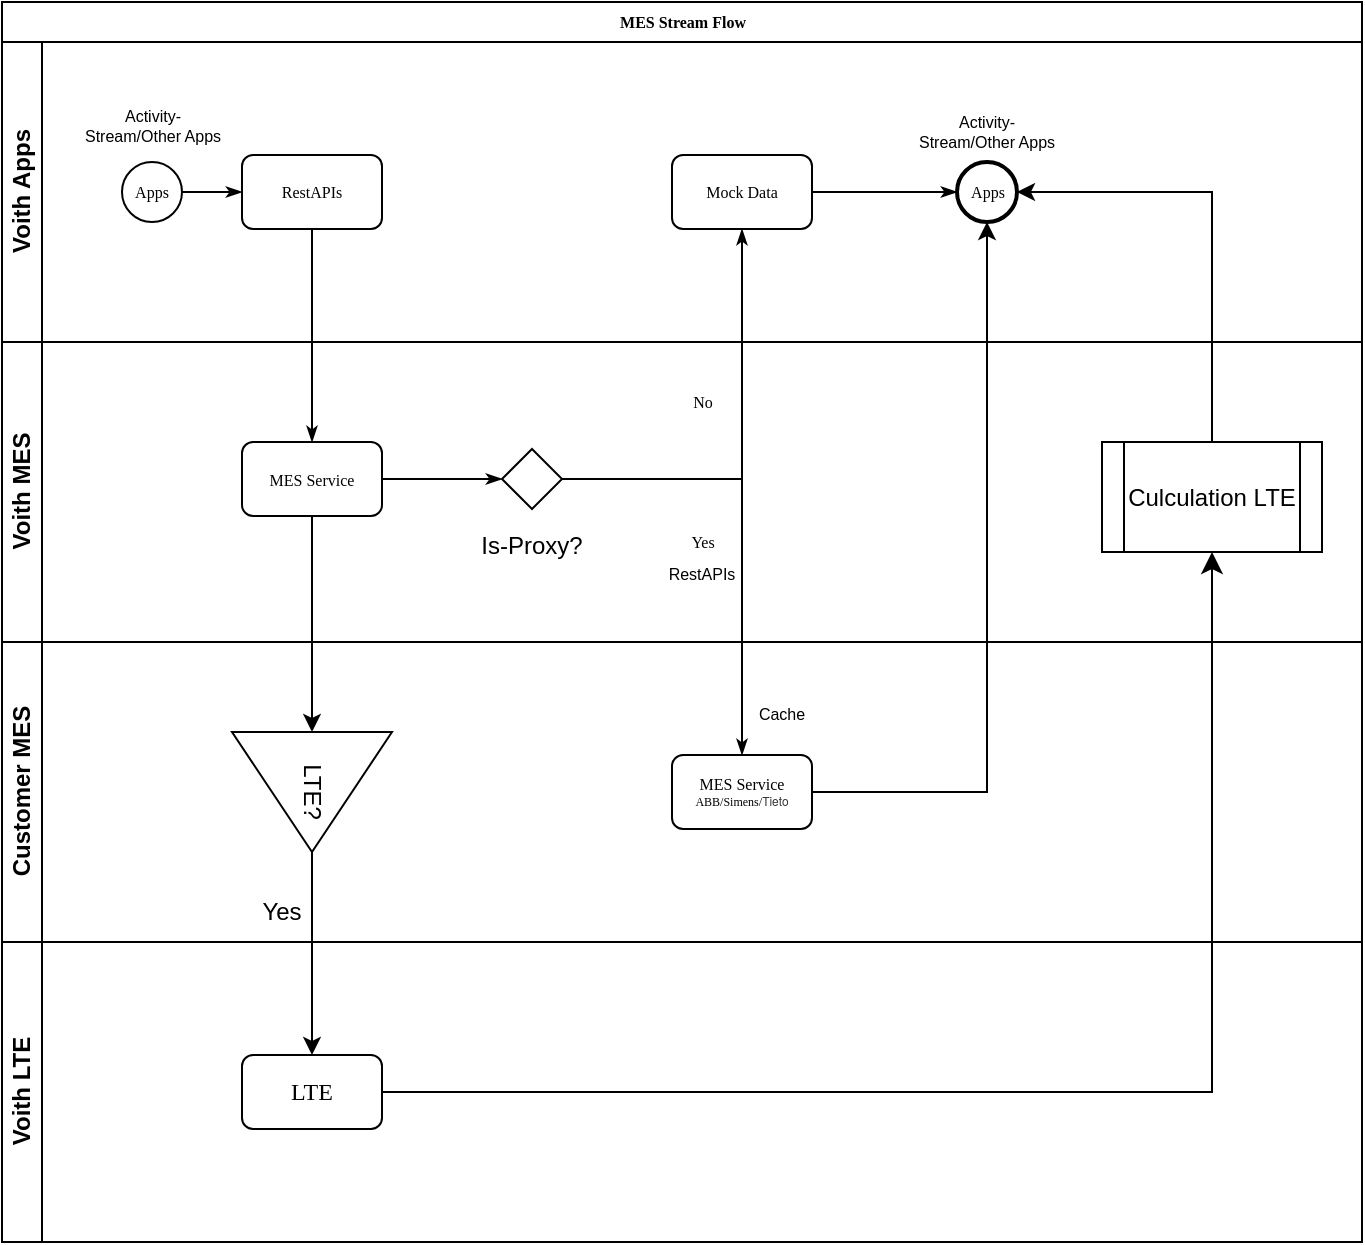 <mxfile version="24.2.1" type="github">
  <diagram name="Page-1" id="c7488fd3-1785-93aa-aadb-54a6760d102a">
    <mxGraphModel dx="918" dy="369" grid="1" gridSize="10" guides="1" tooltips="1" connect="1" arrows="1" fold="1" page="1" pageScale="1" pageWidth="1100" pageHeight="850" background="none" math="0" shadow="0">
      <root>
        <mxCell id="0" />
        <mxCell id="1" parent="0" />
        <mxCell id="2b4e8129b02d487f-1" value="MES Stream Flow" style="swimlane;html=1;childLayout=stackLayout;horizontal=1;startSize=20;horizontalStack=0;rounded=0;shadow=0;labelBackgroundColor=none;strokeWidth=1;fontFamily=Verdana;fontSize=8;align=center;movable=1;resizable=1;rotatable=1;deletable=1;editable=1;locked=0;connectable=1;" parent="1" vertex="1">
          <mxGeometry x="180" y="70" width="680" height="620" as="geometry">
            <mxRectangle x="180" y="70" width="110" height="20" as="alternateBounds" />
          </mxGeometry>
        </mxCell>
        <mxCell id="2b4e8129b02d487f-2" value="Voith Apps" style="swimlane;html=1;startSize=20;horizontal=0;" parent="2b4e8129b02d487f-1" vertex="1">
          <mxGeometry y="20" width="680" height="150" as="geometry">
            <mxRectangle y="20" width="680" height="30" as="alternateBounds" />
          </mxGeometry>
        </mxCell>
        <mxCell id="2b4e8129b02d487f-18" style="edgeStyle=orthogonalEdgeStyle;rounded=0;html=1;labelBackgroundColor=none;startArrow=none;startFill=0;startSize=5;endArrow=classicThin;endFill=1;endSize=5;jettySize=auto;orthogonalLoop=1;strokeWidth=1;fontFamily=Verdana;fontSize=8" parent="2b4e8129b02d487f-2" source="2b4e8129b02d487f-5" target="2b4e8129b02d487f-6" edge="1">
          <mxGeometry relative="1" as="geometry" />
        </mxCell>
        <mxCell id="2b4e8129b02d487f-5" value="Apps" style="ellipse;whiteSpace=wrap;html=1;rounded=0;shadow=0;labelBackgroundColor=none;strokeWidth=1;fontFamily=Verdana;fontSize=8;align=center;" parent="2b4e8129b02d487f-2" vertex="1">
          <mxGeometry x="60" y="60" width="30" height="30" as="geometry" />
        </mxCell>
        <mxCell id="2b4e8129b02d487f-6" value="RestAPIs" style="rounded=1;whiteSpace=wrap;html=1;shadow=0;labelBackgroundColor=none;strokeWidth=1;fontFamily=Verdana;fontSize=8;align=center;" parent="2b4e8129b02d487f-2" vertex="1">
          <mxGeometry x="120" y="56.5" width="70" height="37" as="geometry" />
        </mxCell>
        <mxCell id="2b4e8129b02d487f-20" style="edgeStyle=orthogonalEdgeStyle;rounded=0;html=1;labelBackgroundColor=none;startArrow=none;startFill=0;startSize=5;endArrow=classicThin;endFill=1;endSize=5;jettySize=auto;orthogonalLoop=1;strokeWidth=1;fontFamily=Verdana;fontSize=8" parent="2b4e8129b02d487f-2" source="2b4e8129b02d487f-7" target="2b4e8129b02d487f-8" edge="1">
          <mxGeometry relative="1" as="geometry" />
        </mxCell>
        <mxCell id="2b4e8129b02d487f-7" value="Mock Data" style="rounded=1;whiteSpace=wrap;html=1;shadow=0;labelBackgroundColor=none;strokeWidth=1;fontFamily=Verdana;fontSize=8;align=center;" parent="2b4e8129b02d487f-2" vertex="1">
          <mxGeometry x="335" y="56.5" width="70" height="37" as="geometry" />
        </mxCell>
        <mxCell id="2b4e8129b02d487f-8" value="Apps" style="ellipse;whiteSpace=wrap;html=1;rounded=0;shadow=0;labelBackgroundColor=none;strokeWidth=2;fontFamily=Verdana;fontSize=8;align=center;" parent="2b4e8129b02d487f-2" vertex="1">
          <mxGeometry x="477.5" y="60" width="30" height="30" as="geometry" />
        </mxCell>
        <mxCell id="qKEDaPmkfDShnqdC1aqb-1" value="Activity-Stream/Other Apps" style="text;html=1;align=center;verticalAlign=middle;whiteSpace=wrap;rounded=0;fontSize=8;" parent="2b4e8129b02d487f-2" vertex="1">
          <mxGeometry x="37.5" y="26.5" width="75" height="30" as="geometry" />
        </mxCell>
        <mxCell id="qKEDaPmkfDShnqdC1aqb-2" value="Activity-Stream/Other Apps" style="text;html=1;align=center;verticalAlign=middle;whiteSpace=wrap;rounded=0;fontSize=8;" parent="2b4e8129b02d487f-2" vertex="1">
          <mxGeometry x="455" y="30" width="75" height="30" as="geometry" />
        </mxCell>
        <mxCell id="2b4e8129b02d487f-3" value="Voith MES" style="swimlane;html=1;startSize=20;horizontal=0;" parent="2b4e8129b02d487f-1" vertex="1">
          <mxGeometry y="170" width="680" height="150" as="geometry">
            <mxRectangle y="170" width="680" height="30" as="alternateBounds" />
          </mxGeometry>
        </mxCell>
        <mxCell id="2b4e8129b02d487f-26" style="edgeStyle=orthogonalEdgeStyle;rounded=0;html=1;labelBackgroundColor=none;startArrow=none;startFill=0;startSize=5;endArrow=classicThin;endFill=1;endSize=5;jettySize=auto;orthogonalLoop=1;strokeWidth=1;fontFamily=Verdana;fontSize=8" parent="2b4e8129b02d487f-3" source="2b4e8129b02d487f-12" target="2b4e8129b02d487f-13" edge="1">
          <mxGeometry relative="1" as="geometry" />
        </mxCell>
        <mxCell id="2b4e8129b02d487f-12" value="MES Service" style="rounded=1;whiteSpace=wrap;html=1;shadow=0;labelBackgroundColor=none;strokeWidth=1;fontFamily=Verdana;fontSize=8;align=center;" parent="2b4e8129b02d487f-3" vertex="1">
          <mxGeometry x="120" y="50.0" width="70" height="37" as="geometry" />
        </mxCell>
        <mxCell id="2b4e8129b02d487f-13" value="" style="strokeWidth=1;html=1;shape=mxgraph.flowchart.decision;whiteSpace=wrap;rounded=1;shadow=0;labelBackgroundColor=none;fontFamily=Verdana;fontSize=8;align=center;" parent="2b4e8129b02d487f-3" vertex="1">
          <mxGeometry x="250" y="53.5" width="30" height="30" as="geometry" />
        </mxCell>
        <mxCell id="qKEDaPmkfDShnqdC1aqb-4" value="Is-Proxy?" style="text;html=1;align=center;verticalAlign=middle;whiteSpace=wrap;rounded=0;" parent="2b4e8129b02d487f-3" vertex="1">
          <mxGeometry x="235" y="87" width="60" height="30" as="geometry" />
        </mxCell>
        <mxCell id="qKEDaPmkfDShnqdC1aqb-23" value="Culculation LTE" style="shape=process;whiteSpace=wrap;html=1;backgroundOutline=1;" parent="2b4e8129b02d487f-3" vertex="1">
          <mxGeometry x="550" y="50" width="110" height="55" as="geometry" />
        </mxCell>
        <mxCell id="qKEDaPmkfDShnqdC1aqb-29" value="&lt;font style=&quot;font-size: 8px;&quot;&gt;RestAPIs&lt;/font&gt;" style="text;html=1;align=center;verticalAlign=middle;whiteSpace=wrap;rounded=0;" parent="2b4e8129b02d487f-3" vertex="1">
          <mxGeometry x="320" y="100" width="60" height="30" as="geometry" />
        </mxCell>
        <mxCell id="2b4e8129b02d487f-4" value="Customer MES" style="swimlane;html=1;startSize=20;horizontal=0;" parent="2b4e8129b02d487f-1" vertex="1">
          <mxGeometry y="320" width="680" height="150" as="geometry">
            <mxRectangle y="320" width="680" height="30" as="alternateBounds" />
          </mxGeometry>
        </mxCell>
        <mxCell id="2b4e8129b02d487f-14" value="MES Service&lt;div style=&quot;font-size: 6px;&quot;&gt;ABB/Simens/&lt;span style=&quot;background-color: rgb(255, 255, 255); color: rgb(51, 51, 51); font-family: &amp;quot;Helvetica Neue&amp;quot;, Helvetica, Arial, &amp;quot;PingFang SC&amp;quot;, &amp;quot;Hiragino Sans GB&amp;quot;, &amp;quot;Microsoft YaHei&amp;quot;, &amp;quot;WenQuanYi Micro Hei&amp;quot;, sans-serif; text-align: start; text-indent: 28px;&quot;&gt;Tieto&lt;/span&gt;&lt;/div&gt;" style="rounded=1;whiteSpace=wrap;html=1;shadow=0;labelBackgroundColor=none;strokeWidth=1;fontFamily=Verdana;fontSize=8;align=center;" parent="2b4e8129b02d487f-4" vertex="1">
          <mxGeometry x="335" y="56.5" width="70" height="37" as="geometry" />
        </mxCell>
        <mxCell id="qKEDaPmkfDShnqdC1aqb-19" value="Yes" style="text;html=1;align=center;verticalAlign=middle;whiteSpace=wrap;rounded=0;" parent="2b4e8129b02d487f-4" vertex="1">
          <mxGeometry x="110" y="120" width="60" height="30" as="geometry" />
        </mxCell>
        <mxCell id="qKEDaPmkfDShnqdC1aqb-30" value="&lt;font style=&quot;font-size: 8px;&quot;&gt;Cache&lt;/font&gt;" style="text;html=1;align=center;verticalAlign=middle;whiteSpace=wrap;rounded=0;" parent="2b4e8129b02d487f-4" vertex="1">
          <mxGeometry x="360" y="20" width="60" height="30" as="geometry" />
        </mxCell>
        <mxCell id="qKEDaPmkfDShnqdC1aqb-43" value="Voith LTE" style="swimlane;html=1;startSize=20;horizontal=0;" parent="2b4e8129b02d487f-1" vertex="1">
          <mxGeometry y="470" width="680" height="150" as="geometry">
            <mxRectangle y="470" width="680" height="30" as="alternateBounds" />
          </mxGeometry>
        </mxCell>
        <mxCell id="qKEDaPmkfDShnqdC1aqb-45" style="edgeStyle=orthogonalEdgeStyle;rounded=0;orthogonalLoop=1;jettySize=auto;html=1;exitX=1;exitY=0.5;exitDx=0;exitDy=0;" parent="qKEDaPmkfDShnqdC1aqb-43" source="qKEDaPmkfDShnqdC1aqb-42" edge="1">
          <mxGeometry relative="1" as="geometry">
            <mxPoint x="190" y="75" as="targetPoint" />
          </mxGeometry>
        </mxCell>
        <mxCell id="qKEDaPmkfDShnqdC1aqb-42" value="&lt;div style=&quot;font-size: 12px;&quot;&gt;LTE&lt;/div&gt;" style="rounded=1;whiteSpace=wrap;html=1;shadow=0;labelBackgroundColor=none;strokeWidth=1;fontFamily=Verdana;fontSize=8;align=center;" parent="qKEDaPmkfDShnqdC1aqb-43" vertex="1">
          <mxGeometry x="120" y="56.5" width="70" height="37" as="geometry" />
        </mxCell>
        <mxCell id="2b4e8129b02d487f-24" style="edgeStyle=orthogonalEdgeStyle;rounded=0;html=1;labelBackgroundColor=none;startArrow=none;startFill=0;startSize=5;endArrow=classicThin;endFill=1;endSize=5;jettySize=auto;orthogonalLoop=1;strokeWidth=1;fontFamily=Verdana;fontSize=8" parent="2b4e8129b02d487f-1" source="2b4e8129b02d487f-6" target="2b4e8129b02d487f-12" edge="1">
          <mxGeometry relative="1" as="geometry" />
        </mxCell>
        <mxCell id="2b4e8129b02d487f-25" value="No" style="edgeStyle=orthogonalEdgeStyle;rounded=0;html=1;labelBackgroundColor=none;startArrow=none;startFill=0;startSize=5;endArrow=classicThin;endFill=1;endSize=5;jettySize=auto;orthogonalLoop=1;strokeWidth=1;fontFamily=Verdana;fontSize=8" parent="2b4e8129b02d487f-1" source="2b4e8129b02d487f-13" target="2b4e8129b02d487f-7" edge="1">
          <mxGeometry x="0.195" y="20" relative="1" as="geometry">
            <mxPoint as="offset" />
          </mxGeometry>
        </mxCell>
        <mxCell id="2b4e8129b02d487f-27" value="Yes" style="edgeStyle=orthogonalEdgeStyle;rounded=0;html=1;labelBackgroundColor=none;startArrow=none;startFill=0;startSize=5;endArrow=classicThin;endFill=1;endSize=5;jettySize=auto;orthogonalLoop=1;strokeWidth=1;fontFamily=Verdana;fontSize=8" parent="2b4e8129b02d487f-1" source="2b4e8129b02d487f-13" target="2b4e8129b02d487f-14" edge="1">
          <mxGeometry x="0.066" y="-20" relative="1" as="geometry">
            <mxPoint as="offset" />
          </mxGeometry>
        </mxCell>
        <mxCell id="qKEDaPmkfDShnqdC1aqb-27" style="edgeStyle=orthogonalEdgeStyle;rounded=0;orthogonalLoop=1;jettySize=auto;html=1;exitX=0.5;exitY=0;exitDx=0;exitDy=0;entryX=1;entryY=0.5;entryDx=0;entryDy=0;" parent="2b4e8129b02d487f-1" source="qKEDaPmkfDShnqdC1aqb-23" target="2b4e8129b02d487f-8" edge="1">
          <mxGeometry relative="1" as="geometry" />
        </mxCell>
        <mxCell id="qKEDaPmkfDShnqdC1aqb-28" style="edgeStyle=orthogonalEdgeStyle;rounded=0;orthogonalLoop=1;jettySize=auto;html=1;exitX=1;exitY=0.5;exitDx=0;exitDy=0;entryX=0.5;entryY=1;entryDx=0;entryDy=0;" parent="2b4e8129b02d487f-1" source="2b4e8129b02d487f-14" target="2b4e8129b02d487f-8" edge="1">
          <mxGeometry relative="1" as="geometry" />
        </mxCell>
        <mxCell id="qKEDaPmkfDShnqdC1aqb-18" style="edgeStyle=orthogonalEdgeStyle;rounded=0;orthogonalLoop=1;jettySize=auto;html=1;exitX=1;exitY=0.5;exitDx=0;exitDy=0;entryX=0.5;entryY=0;entryDx=0;entryDy=0;" parent="1" source="qKEDaPmkfDShnqdC1aqb-16" edge="1">
          <mxGeometry relative="1" as="geometry">
            <mxPoint x="335" y="596.5" as="targetPoint" />
          </mxGeometry>
        </mxCell>
        <mxCell id="qKEDaPmkfDShnqdC1aqb-16" value="LTE?" style="triangle;whiteSpace=wrap;html=1;rotation=90;" parent="1" vertex="1">
          <mxGeometry x="305" y="425" width="60" height="80" as="geometry" />
        </mxCell>
        <mxCell id="qKEDaPmkfDShnqdC1aqb-17" value="" style="edgeStyle=orthogonalEdgeStyle;rounded=0;orthogonalLoop=1;jettySize=auto;html=1;exitX=0.5;exitY=1;exitDx=0;exitDy=0;entryX=0;entryY=0.5;entryDx=0;entryDy=0;" parent="1" source="2b4e8129b02d487f-12" target="qKEDaPmkfDShnqdC1aqb-16" edge="1">
          <mxGeometry relative="1" as="geometry">
            <mxPoint x="335" y="327" as="sourcePoint" />
            <mxPoint x="335" y="597" as="targetPoint" />
          </mxGeometry>
        </mxCell>
        <mxCell id="qKEDaPmkfDShnqdC1aqb-24" value="" style="edgeStyle=segmentEdgeStyle;endArrow=classic;html=1;curved=0;rounded=0;endSize=8;startSize=8;exitX=1;exitY=0.5;exitDx=0;exitDy=0;entryX=0.5;entryY=1;entryDx=0;entryDy=0;" parent="1" target="qKEDaPmkfDShnqdC1aqb-23" edge="1">
          <mxGeometry width="50" height="50" relative="1" as="geometry">
            <mxPoint x="370" y="615" as="sourcePoint" />
            <mxPoint x="780" y="570" as="targetPoint" />
          </mxGeometry>
        </mxCell>
      </root>
    </mxGraphModel>
  </diagram>
</mxfile>
